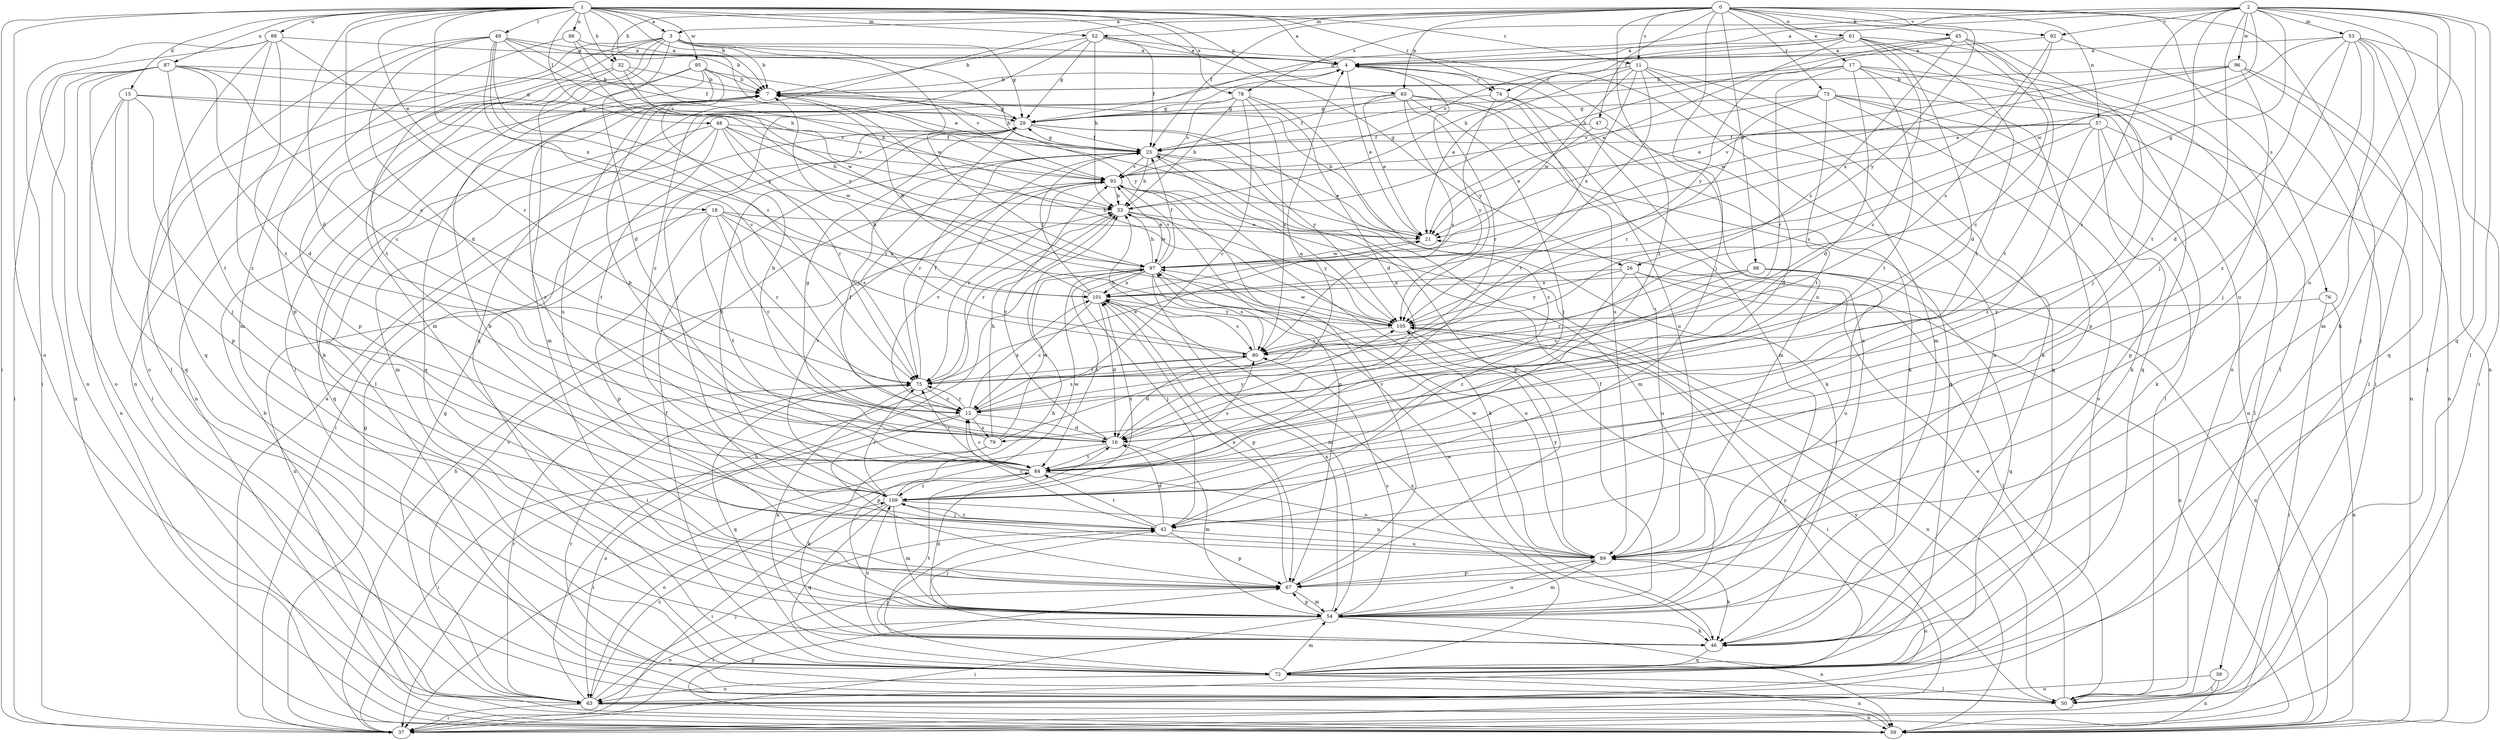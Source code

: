 strict digraph  {
0;
1;
2;
3;
4;
7;
11;
12;
15;
16;
17;
18;
21;
25;
26;
29;
32;
33;
37;
39;
42;
45;
46;
47;
48;
49;
50;
52;
53;
54;
57;
59;
61;
63;
65;
67;
72;
73;
74;
75;
76;
78;
79;
80;
84;
86;
87;
88;
89;
92;
93;
95;
96;
97;
98;
101;
105;
109;
0 -> 3  [label=a];
0 -> 11  [label=c];
0 -> 17  [label=e];
0 -> 25  [label=f];
0 -> 32  [label=h];
0 -> 39  [label=j];
0 -> 42  [label=j];
0 -> 45  [label=k];
0 -> 47  [label=l];
0 -> 52  [label=m];
0 -> 57  [label=n];
0 -> 61  [label=o];
0 -> 65  [label=p];
0 -> 72  [label=q];
0 -> 73  [label=r];
0 -> 76  [label=s];
0 -> 92  [label=v];
0 -> 98  [label=x];
0 -> 105  [label=y];
0 -> 109  [label=z];
1 -> 3  [label=a];
1 -> 4  [label=a];
1 -> 7  [label=b];
1 -> 11  [label=c];
1 -> 12  [label=c];
1 -> 15  [label=d];
1 -> 16  [label=d];
1 -> 18  [label=e];
1 -> 21  [label=e];
1 -> 26  [label=g];
1 -> 32  [label=h];
1 -> 37  [label=i];
1 -> 48  [label=l];
1 -> 49  [label=l];
1 -> 52  [label=m];
1 -> 63  [label=o];
1 -> 65  [label=p];
1 -> 74  [label=r];
1 -> 78  [label=s];
1 -> 86  [label=u];
1 -> 87  [label=u];
1 -> 88  [label=u];
1 -> 95  [label=w];
1 -> 101  [label=x];
2 -> 4  [label=a];
2 -> 26  [label=g];
2 -> 29  [label=g];
2 -> 42  [label=j];
2 -> 46  [label=k];
2 -> 50  [label=l];
2 -> 53  [label=m];
2 -> 59  [label=n];
2 -> 72  [label=q];
2 -> 78  [label=s];
2 -> 79  [label=s];
2 -> 84  [label=t];
2 -> 89  [label=u];
2 -> 92  [label=v];
2 -> 96  [label=w];
2 -> 97  [label=w];
3 -> 4  [label=a];
3 -> 7  [label=b];
3 -> 16  [label=d];
3 -> 29  [label=g];
3 -> 50  [label=l];
3 -> 54  [label=m];
3 -> 59  [label=n];
3 -> 63  [label=o];
3 -> 84  [label=t];
3 -> 97  [label=w];
3 -> 105  [label=y];
4 -> 7  [label=b];
4 -> 21  [label=e];
4 -> 42  [label=j];
4 -> 74  [label=r];
4 -> 89  [label=u];
4 -> 105  [label=y];
7 -> 29  [label=g];
7 -> 109  [label=z];
11 -> 21  [label=e];
11 -> 46  [label=k];
11 -> 54  [label=m];
11 -> 72  [label=q];
11 -> 74  [label=r];
11 -> 84  [label=t];
11 -> 97  [label=w];
11 -> 101  [label=x];
12 -> 16  [label=d];
12 -> 63  [label=o];
12 -> 67  [label=p];
12 -> 75  [label=r];
12 -> 79  [label=s];
12 -> 80  [label=s];
12 -> 93  [label=v];
12 -> 101  [label=x];
15 -> 29  [label=g];
15 -> 42  [label=j];
15 -> 50  [label=l];
15 -> 59  [label=n];
15 -> 67  [label=p];
15 -> 93  [label=v];
16 -> 7  [label=b];
16 -> 25  [label=f];
16 -> 37  [label=i];
16 -> 54  [label=m];
16 -> 84  [label=t];
16 -> 93  [label=v];
16 -> 105  [label=y];
17 -> 7  [label=b];
17 -> 16  [label=d];
17 -> 25  [label=f];
17 -> 59  [label=n];
17 -> 67  [label=p];
17 -> 72  [label=q];
17 -> 75  [label=r];
17 -> 84  [label=t];
18 -> 12  [label=c];
18 -> 21  [label=e];
18 -> 59  [label=n];
18 -> 67  [label=p];
18 -> 75  [label=r];
18 -> 80  [label=s];
18 -> 84  [label=t];
18 -> 101  [label=x];
21 -> 7  [label=b];
21 -> 97  [label=w];
25 -> 7  [label=b];
25 -> 21  [label=e];
25 -> 29  [label=g];
25 -> 33  [label=h];
25 -> 54  [label=m];
25 -> 67  [label=p];
25 -> 75  [label=r];
25 -> 93  [label=v];
26 -> 50  [label=l];
26 -> 59  [label=n];
26 -> 89  [label=u];
26 -> 101  [label=x];
26 -> 105  [label=y];
26 -> 109  [label=z];
29 -> 25  [label=f];
29 -> 37  [label=i];
29 -> 46  [label=k];
29 -> 75  [label=r];
29 -> 105  [label=y];
29 -> 109  [label=z];
32 -> 7  [label=b];
32 -> 33  [label=h];
32 -> 59  [label=n];
32 -> 67  [label=p];
32 -> 97  [label=w];
33 -> 21  [label=e];
33 -> 75  [label=r];
33 -> 97  [label=w];
33 -> 105  [label=y];
37 -> 4  [label=a];
37 -> 29  [label=g];
37 -> 33  [label=h];
39 -> 50  [label=l];
39 -> 59  [label=n];
39 -> 63  [label=o];
42 -> 12  [label=c];
42 -> 16  [label=d];
42 -> 67  [label=p];
42 -> 84  [label=t];
42 -> 89  [label=u];
42 -> 109  [label=z];
45 -> 4  [label=a];
45 -> 12  [label=c];
45 -> 33  [label=h];
45 -> 42  [label=j];
45 -> 80  [label=s];
45 -> 84  [label=t];
45 -> 105  [label=y];
46 -> 4  [label=a];
46 -> 16  [label=d];
46 -> 72  [label=q];
46 -> 84  [label=t];
46 -> 97  [label=w];
46 -> 109  [label=z];
47 -> 16  [label=d];
47 -> 21  [label=e];
47 -> 25  [label=f];
48 -> 25  [label=f];
48 -> 33  [label=h];
48 -> 54  [label=m];
48 -> 72  [label=q];
48 -> 75  [label=r];
48 -> 84  [label=t];
48 -> 93  [label=v];
48 -> 97  [label=w];
49 -> 4  [label=a];
49 -> 7  [label=b];
49 -> 12  [label=c];
49 -> 16  [label=d];
49 -> 25  [label=f];
49 -> 33  [label=h];
49 -> 50  [label=l];
49 -> 54  [label=m];
49 -> 75  [label=r];
49 -> 105  [label=y];
50 -> 21  [label=e];
50 -> 75  [label=r];
50 -> 105  [label=y];
52 -> 4  [label=a];
52 -> 7  [label=b];
52 -> 25  [label=f];
52 -> 29  [label=g];
52 -> 33  [label=h];
52 -> 89  [label=u];
52 -> 109  [label=z];
53 -> 4  [label=a];
53 -> 16  [label=d];
53 -> 21  [label=e];
53 -> 37  [label=i];
53 -> 50  [label=l];
53 -> 54  [label=m];
53 -> 72  [label=q];
53 -> 89  [label=u];
53 -> 109  [label=z];
54 -> 4  [label=a];
54 -> 25  [label=f];
54 -> 33  [label=h];
54 -> 37  [label=i];
54 -> 42  [label=j];
54 -> 46  [label=k];
54 -> 59  [label=n];
54 -> 63  [label=o];
54 -> 67  [label=p];
54 -> 80  [label=s];
54 -> 89  [label=u];
54 -> 101  [label=x];
57 -> 25  [label=f];
57 -> 46  [label=k];
57 -> 50  [label=l];
57 -> 67  [label=p];
57 -> 80  [label=s];
57 -> 93  [label=v];
57 -> 109  [label=z];
59 -> 7  [label=b];
59 -> 67  [label=p];
61 -> 4  [label=a];
61 -> 12  [label=c];
61 -> 16  [label=d];
61 -> 21  [label=e];
61 -> 33  [label=h];
61 -> 50  [label=l];
61 -> 63  [label=o];
61 -> 84  [label=t];
61 -> 93  [label=v];
63 -> 29  [label=g];
63 -> 33  [label=h];
63 -> 37  [label=i];
63 -> 42  [label=j];
63 -> 59  [label=n];
63 -> 75  [label=r];
63 -> 89  [label=u];
63 -> 93  [label=v];
63 -> 109  [label=z];
65 -> 21  [label=e];
65 -> 25  [label=f];
65 -> 29  [label=g];
65 -> 42  [label=j];
65 -> 54  [label=m];
65 -> 72  [label=q];
65 -> 75  [label=r];
65 -> 80  [label=s];
67 -> 37  [label=i];
67 -> 54  [label=m];
67 -> 93  [label=v];
67 -> 101  [label=x];
72 -> 25  [label=f];
72 -> 42  [label=j];
72 -> 50  [label=l];
72 -> 54  [label=m];
72 -> 59  [label=n];
72 -> 63  [label=o];
72 -> 101  [label=x];
72 -> 105  [label=y];
73 -> 29  [label=g];
73 -> 46  [label=k];
73 -> 50  [label=l];
73 -> 59  [label=n];
73 -> 63  [label=o];
73 -> 75  [label=r];
73 -> 84  [label=t];
73 -> 93  [label=v];
74 -> 29  [label=g];
74 -> 46  [label=k];
74 -> 89  [label=u];
74 -> 105  [label=y];
75 -> 12  [label=c];
75 -> 21  [label=e];
75 -> 25  [label=f];
75 -> 46  [label=k];
75 -> 72  [label=q];
76 -> 37  [label=i];
76 -> 59  [label=n];
76 -> 105  [label=y];
78 -> 12  [label=c];
78 -> 16  [label=d];
78 -> 29  [label=g];
78 -> 33  [label=h];
78 -> 80  [label=s];
78 -> 93  [label=v];
78 -> 109  [label=z];
79 -> 4  [label=a];
79 -> 29  [label=g];
79 -> 33  [label=h];
79 -> 37  [label=i];
79 -> 46  [label=k];
79 -> 97  [label=w];
80 -> 7  [label=b];
80 -> 16  [label=d];
80 -> 33  [label=h];
80 -> 75  [label=r];
84 -> 7  [label=b];
84 -> 12  [label=c];
84 -> 63  [label=o];
84 -> 75  [label=r];
84 -> 80  [label=s];
84 -> 89  [label=u];
84 -> 109  [label=z];
86 -> 4  [label=a];
86 -> 67  [label=p];
86 -> 93  [label=v];
86 -> 105  [label=y];
87 -> 7  [label=b];
87 -> 12  [label=c];
87 -> 16  [label=d];
87 -> 29  [label=g];
87 -> 37  [label=i];
87 -> 59  [label=n];
87 -> 63  [label=o];
87 -> 72  [label=q];
87 -> 84  [label=t];
88 -> 4  [label=a];
88 -> 37  [label=i];
88 -> 59  [label=n];
88 -> 72  [label=q];
88 -> 75  [label=r];
88 -> 84  [label=t];
88 -> 109  [label=z];
89 -> 7  [label=b];
89 -> 46  [label=k];
89 -> 54  [label=m];
89 -> 67  [label=p];
89 -> 97  [label=w];
89 -> 105  [label=y];
92 -> 4  [label=a];
92 -> 37  [label=i];
92 -> 80  [label=s];
92 -> 101  [label=x];
93 -> 33  [label=h];
93 -> 46  [label=k];
93 -> 50  [label=l];
93 -> 67  [label=p];
93 -> 75  [label=r];
95 -> 7  [label=b];
95 -> 46  [label=k];
95 -> 50  [label=l];
95 -> 54  [label=m];
95 -> 72  [label=q];
95 -> 89  [label=u];
95 -> 93  [label=v];
96 -> 7  [label=b];
96 -> 21  [label=e];
96 -> 42  [label=j];
96 -> 50  [label=l];
96 -> 59  [label=n];
96 -> 97  [label=w];
97 -> 25  [label=f];
97 -> 33  [label=h];
97 -> 37  [label=i];
97 -> 42  [label=j];
97 -> 54  [label=m];
97 -> 80  [label=s];
97 -> 84  [label=t];
97 -> 89  [label=u];
97 -> 93  [label=v];
97 -> 101  [label=x];
98 -> 12  [label=c];
98 -> 59  [label=n];
98 -> 72  [label=q];
98 -> 75  [label=r];
98 -> 89  [label=u];
98 -> 101  [label=x];
101 -> 7  [label=b];
101 -> 12  [label=c];
101 -> 16  [label=d];
101 -> 25  [label=f];
101 -> 67  [label=p];
101 -> 80  [label=s];
101 -> 105  [label=y];
105 -> 7  [label=b];
105 -> 37  [label=i];
105 -> 59  [label=n];
105 -> 80  [label=s];
105 -> 97  [label=w];
109 -> 37  [label=i];
109 -> 42  [label=j];
109 -> 54  [label=m];
109 -> 72  [label=q];
109 -> 75  [label=r];
109 -> 89  [label=u];
109 -> 93  [label=v];
109 -> 97  [label=w];
109 -> 101  [label=x];
}
